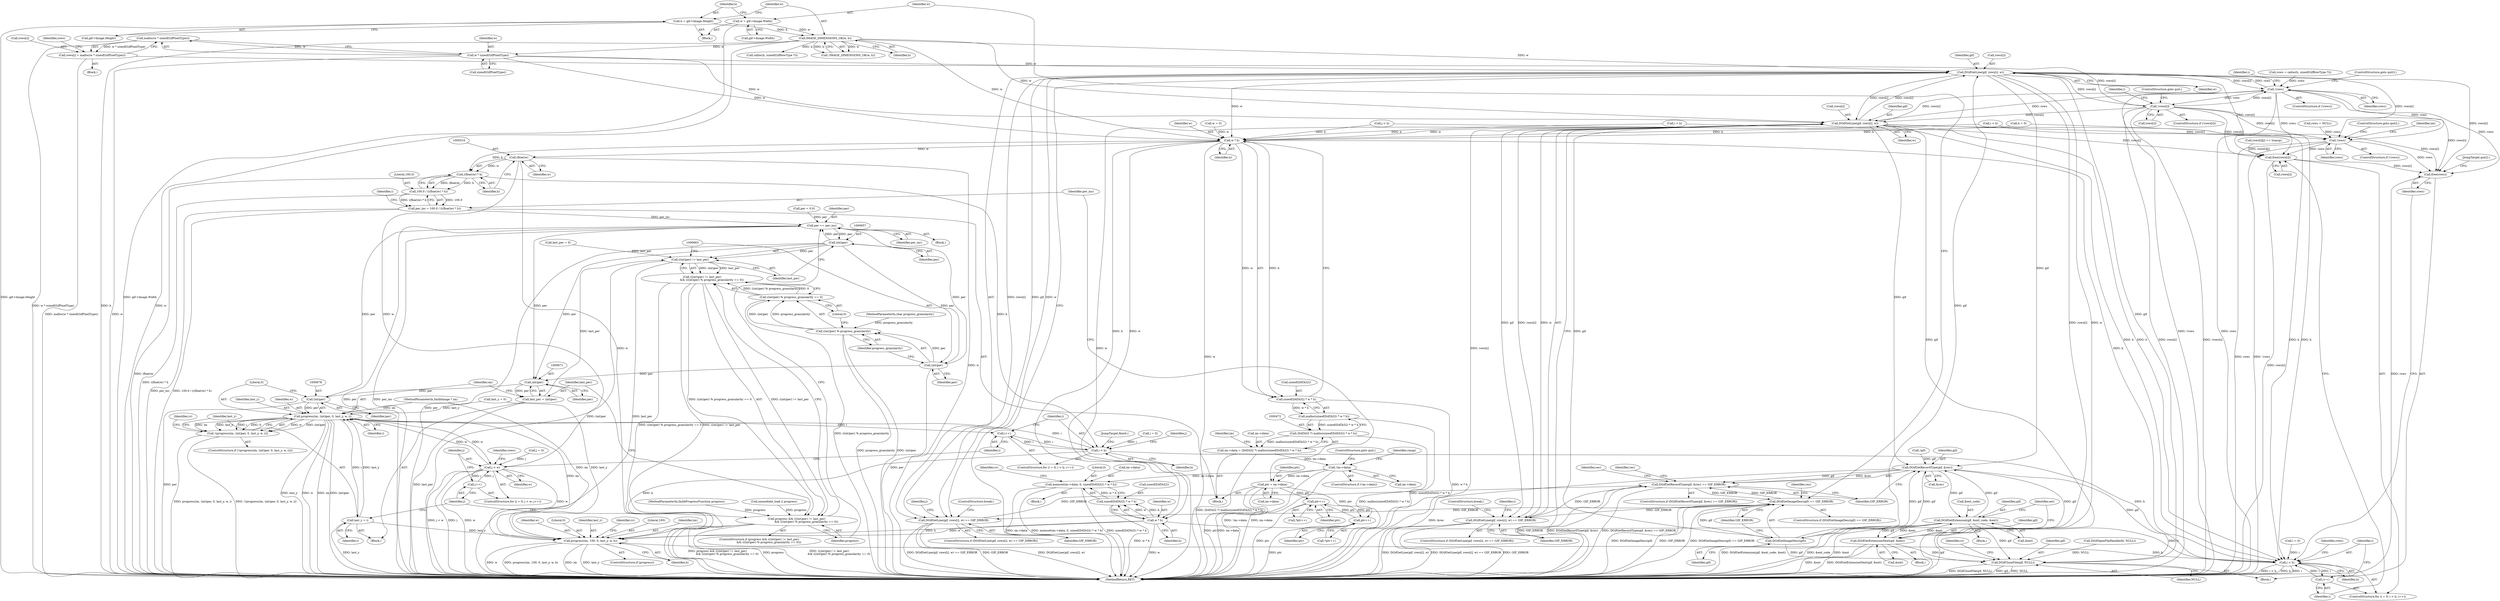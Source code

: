 digraph "0_enlightment_1f9b0b32728803a1578e658cd0955df773e34f49@API" {
"1000277" [label="(Call,malloc(w * sizeof(GifPixelType)))"];
"1000278" [label="(Call,w * sizeof(GifPixelType))"];
"1000249" [label="(Call,IMAGE_DIMENSIONS_OK(w, h))"];
"1000233" [label="(Call,w = gif->Image.Width)"];
"1000240" [label="(Call,h = gif->Image.Height)"];
"1000273" [label="(Call,rows[i] = malloc(w * sizeof(GifPixelType)))"];
"1000283" [label="(Call,!rows[i])"];
"1000260" [label="(Call,!rows)"];
"1000322" [label="(Call,DGifGetLine(gif, rows[i], w))"];
"1000206" [label="(Call,DGifGetRecordType(gif, &rec))"];
"1000205" [label="(Call,DGifGetRecordType(gif, &rec) == GIF_ERROR)"];
"1000224" [label="(Call,DGifGetImageDesc(gif) == GIF_ERROR)"];
"1000321" [label="(Call,DGifGetLine(gif, rows[i], w) == GIF_ERROR)"];
"1000344" [label="(Call,DGifGetLine(gif, rows[i], w) == GIF_ERROR)"];
"1000225" [label="(Call,DGifGetImageDesc(gif))"];
"1000345" [label="(Call,DGifGetLine(gif, rows[i], w))"];
"1000427" [label="(Call,!rows)"];
"1000715" [label="(Call,free(rows[i]))"];
"1000719" [label="(Call,free(rows))"];
"1000477" [label="(Call,w * h)"];
"1000474" [label="(Call,sizeof(DATA32) * w * h)"];
"1000473" [label="(Call,malloc(sizeof(DATA32) * w * h))"];
"1000471" [label="(Call,(DATA32 *) malloc(sizeof(DATA32) * w * h))"];
"1000467" [label="(Call,im->data = (DATA32 *) malloc(sizeof(DATA32) * w * h))"];
"1000481" [label="(Call,!im->data)"];
"1000490" [label="(Call,memset(im->data, 0, sizeof(DATA32) * w * h))"];
"1000505" [label="(Call,ptr = im->data)"];
"1000577" [label="(Call,ptr++)"];
"1000633" [label="(Call,ptr++)"];
"1000498" [label="(Call,w * h)"];
"1000495" [label="(Call,sizeof(DATA32) * w * h)"];
"1000695" [label="(Call,progress(im, 100, 0, last_y, w, h))"];
"1000710" [label="(Call,i < h)"];
"1000713" [label="(Call,i++)"];
"1000515" [label="(Call,(float)w)"];
"1000514" [label="(Call,((float)w) * h)"];
"1000512" [label="(Call,100.0 / (((float)w) * h))"];
"1000510" [label="(Call,per_inc = 100.0 / (((float)w) * h))"];
"1000648" [label="(Call,per += per_inc)"];
"1000656" [label="(Call,(int)per)"];
"1000655" [label="(Call,((int)per) != last_per)"];
"1000654" [label="(Call,(((int)per) != last_per)\n                      && (((int)per) % progress_granularity == 0))"];
"1000652" [label="(Call,progress && (((int)per) != last_per)\n                      && (((int)per) % progress_granularity == 0))"];
"1000662" [label="(Call,(int)per)"];
"1000661" [label="(Call,((int)per) % progress_granularity)"];
"1000660" [label="(Call,((int)per) % progress_granularity == 0)"];
"1000670" [label="(Call,(int)per)"];
"1000668" [label="(Call,last_per = (int)per)"];
"1000677" [label="(Call,(int)per)"];
"1000675" [label="(Call,progress(im, (int)per, 0, last_y, w, i))"];
"1000526" [label="(Call,i++)"];
"1000523" [label="(Call,i < h)"];
"1000533" [label="(Call,j < w)"];
"1000536" [label="(Call,j++)"];
"1000674" [label="(Call,!(progress(im, (int)per, 0, last_y, w, i)))"];
"1000689" [label="(Call,last_y = i)"];
"1000722" [label="(Call,DGifCloseFile(gif, NULL))"];
"1000368" [label="(Call,DGifGetExtension(gif, &ext_code, &ext))"];
"1000402" [label="(Call,DGifGetExtensionNext(gif, &ext))"];
"1000249" [label="(Call,IMAGE_DIMENSIONS_OK(w, h))"];
"1000711" [label="(Identifier,i)"];
"1000494" [label="(Literal,0)"];
"1000265" [label="(Identifier,i)"];
"1000519" [label="(ControlStructure,for (i = 0; i < h; i++))"];
"1000723" [label="(Identifier,gif)"];
"1000482" [label="(Call,im->data)"];
"1000667" [label="(Block,)"];
"1000274" [label="(Call,rows[i])"];
"1000715" [label="(Call,free(rows[i]))"];
"1000699" [label="(Identifier,last_y)"];
"1000681" [label="(Identifier,last_y)"];
"1000515" [label="(Call,(float)w)"];
"1000477" [label="(Call,w * h)"];
"1000672" [label="(Identifier,per)"];
"1000235" [label="(Call,gif->Image.Width)"];
"1000114" [label="(Block,)"];
"1000533" [label="(Call,j < w)"];
"1000375" [label="(Identifier,ext)"];
"1000402" [label="(Call,DGifGetExtensionNext(gif, &ext))"];
"1000475" [label="(Call,sizeof(DATA32))"];
"1000661" [label="(Call,((int)per) % progress_granularity)"];
"1000526" [label="(Call,i++)"];
"1000506" [label="(Identifier,ptr)"];
"1000680" [label="(Literal,0)"];
"1000686" [label="(Identifier,rc)"];
"1000207" [label="(Identifier,gif)"];
"1000362" [label="(Block,)"];
"1000514" [label="(Call,((float)w) * h)"];
"1000230" [label="(Identifier,rec)"];
"1000500" [label="(Identifier,h)"];
"1000376" [label="(Block,)"];
"1000495" [label="(Call,sizeof(DATA32) * w * h)"];
"1000691" [label="(Identifier,i)"];
"1000345" [label="(Call,DGifGetLine(gif, rows[i], w))"];
"1000404" [label="(Call,&ext)"];
"1000485" [label="(ControlStructure,goto quit;)"];
"1000675" [label="(Call,progress(im, (int)per, 0, last_y, w, i))"];
"1000577" [label="(Call,ptr++)"];
"1000505" [label="(Call,ptr = im->data)"];
"1000713" [label="(Call,i++)"];
"1000218" [label="(Identifier,rec)"];
"1000403" [label="(Identifier,gif)"];
"1000271" [label="(Identifier,i)"];
"1000330" [label="(ControlStructure,break;)"];
"1000491" [label="(Call,im->data)"];
"1000139" [label="(Call,h = 0)"];
"1000712" [label="(Identifier,h)"];
"1000658" [label="(Identifier,per)"];
"1000517" [label="(Identifier,w)"];
"1000703" [label="(Identifier,rc)"];
"1000632" [label="(Call,*ptr++)"];
"1000188" [label="(Call,DGifOpenFileHandle(fd, NULL))"];
"1000285" [label="(Identifier,rows)"];
"1000433" [label="(Identifier,im)"];
"1000726" [label="(Identifier,rc)"];
"1000226" [label="(Identifier,gif)"];
"1000206" [label="(Call,DGifGetRecordType(gif, &rec))"];
"1000479" [label="(Identifier,h)"];
"1000683" [label="(Identifier,i)"];
"1000277" [label="(Call,malloc(w * sizeof(GifPixelType)))"];
"1000502" [label="(Identifier,rc)"];
"1000650" [label="(Identifier,per_inc)"];
"1000530" [label="(Call,j = 0)"];
"1000666" [label="(Literal,0)"];
"1000513" [label="(Literal,100.0)"];
"1000204" [label="(ControlStructure,if (DGifGetRecordType(gif, &rec) == GIF_ERROR))"];
"1000634" [label="(Identifier,ptr)"];
"1000478" [label="(Identifier,w)"];
"1000498" [label="(Call,w * h)"];
"1000205" [label="(Call,DGifGetRecordType(gif, &rec) == GIF_ERROR)"];
"1000253" [label="(Call,rows = calloc(h, sizeof(GifRowType *)))"];
"1000311" [label="(Call,j < h)"];
"1000716" [label="(Call,rows[i])"];
"1000255" [label="(Call,calloc(h, sizeof(GifRowType *)))"];
"1000323" [label="(Identifier,gif)"];
"1000677" [label="(Call,(int)per)"];
"1000428" [label="(Identifier,rows)"];
"1000346" [label="(Identifier,gif)"];
"1000531" [label="(Identifier,j)"];
"1000536" [label="(Call,j++)"];
"1000322" [label="(Call,DGifGetLine(gif, rows[i], w))"];
"1000483" [label="(Identifier,im)"];
"1000370" [label="(Call,&ext_code)"];
"1000112" [label="(MethodParameterIn,char progress_granularity)"];
"1000227" [label="(Identifier,GIF_ERROR)"];
"1000224" [label="(Call,DGifGetImageDesc(gif) == GIF_ERROR)"];
"1000222" [label="(Block,)"];
"1000259" [label="(ControlStructure,if (!rows))"];
"1000481" [label="(Call,!im->data)"];
"1000344" [label="(Call,DGifGetLine(gif, rows[i], w) == GIF_ERROR)"];
"1000353" [label="(ControlStructure,break;)"];
"1000499" [label="(Identifier,w)"];
"1000633" [label="(Call,ptr++)"];
"1000697" [label="(Literal,100)"];
"1000280" [label="(Call,sizeof(GifPixelType))"];
"1000535" [label="(Identifier,w)"];
"1000669" [label="(Identifier,last_per)"];
"1000674" [label="(Call,!(progress(im, (int)per, 0, last_y, w, i)))"];
"1000234" [label="(Identifier,w)"];
"1000682" [label="(Identifier,w)"];
"1000351" [label="(Identifier,GIF_ERROR)"];
"1000719" [label="(Call,free(rows))"];
"1000160" [label="(Call,rows = NULL)"];
"1000143" [label="(Call,per = 0.0)"];
"1000521" [label="(Identifier,i)"];
"1000430" [label="(ControlStructure,goto quit2;)"];
"1000474" [label="(Call,sizeof(DATA32) * w * h)"];
"1000710" [label="(Call,i < h)"];
"1000659" [label="(Identifier,last_per)"];
"1000488" [label="(Identifier,cmap)"];
"1000695" [label="(Call,progress(im, 100, 0, last_y, w, h))"];
"1000664" [label="(Identifier,per)"];
"1000324" [label="(Call,rows[i])"];
"1000529" [label="(ControlStructure,for (j = 0; j < w; j++))"];
"1000507" [label="(Call,im->data)"];
"1000279" [label="(Identifier,w)"];
"1000368" [label="(Call,DGifGetExtension(gif, &ext_code, &ext))"];
"1000690" [label="(Identifier,last_y)"];
"1000315" [label="(Identifier,j)"];
"1000110" [label="(MethodParameterIn,ImlibImage * im)"];
"1000537" [label="(Identifier,j)"];
"1000722" [label="(Call,DGifCloseFile(gif, NULL))"];
"1000696" [label="(Identifier,im)"];
"1000692" [label="(JumpTarget,finish:)"];
"1000578" [label="(Identifier,ptr)"];
"1000426" [label="(ControlStructure,if (!rows))"];
"1000240" [label="(Call,h = gif->Image.Height)"];
"1000511" [label="(Identifier,per_inc)"];
"1000328" [label="(Identifier,GIF_ERROR)"];
"1000520" [label="(Call,i = 0)"];
"1000701" [label="(Identifier,h)"];
"1000208" [label="(Call,&rec)"];
"1000320" [label="(ControlStructure,if (DGifGetLine(gif, rows[i], w) == GIF_ERROR))"];
"1000724" [label="(Identifier,NULL)"];
"1000272" [label="(Block,)"];
"1000241" [label="(Identifier,h)"];
"1000510" [label="(Call,per_inc = 100.0 / (((float)w) * h))"];
"1000489" [label="(Block,)"];
"1000721" [label="(JumpTarget,quit2:)"];
"1000192" [label="(Call,!gif)"];
"1000656" [label="(Call,(int)per)"];
"1000210" [label="(Identifier,GIF_ERROR)"];
"1000670" [label="(Call,(int)per)"];
"1000660" [label="(Call,((int)per) % progress_granularity == 0)"];
"1000673" [label="(ControlStructure,if (!(progress(im, (int)per, 0, last_y, w, i))))"];
"1000442" [label="(Call,immediate_load || progress)"];
"1000576" [label="(Call,*ptr++)"];
"1000233" [label="(Call,w = gif->Image.Width)"];
"1000717" [label="(Identifier,rows)"];
"1000689" [label="(Call,last_y = i)"];
"1000706" [label="(ControlStructure,for (i = 0; i < h; i++))"];
"1000720" [label="(Identifier,rows)"];
"1000248" [label="(Call,!IMAGE_DIMENSIONS_OK(w, h))"];
"1000468" [label="(Call,im->data)"];
"1000700" [label="(Identifier,w)"];
"1000327" [label="(Identifier,w)"];
"1000496" [label="(Call,sizeof(DATA32))"];
"1000343" [label="(ControlStructure,if (DGifGetLine(gif, rows[i], w) == GIF_ERROR))"];
"1000648" [label="(Call,per += per_inc)"];
"1000471" [label="(Call,(DATA32 *) malloc(sizeof(DATA32) * w * h))"];
"1000111" [label="(MethodParameterIn,ImlibProgressFunction progress)"];
"1000283" [label="(Call,!rows[i])"];
"1000727" [label="(MethodReturn,RET)"];
"1000652" [label="(Call,progress && (((int)per) != last_per)\n                      && (((int)per) % progress_granularity == 0))"];
"1000655" [label="(Call,((int)per) != last_per)"];
"1000267" [label="(Call,i < h)"];
"1000223" [label="(ControlStructure,if (DGifGetImageDesc(gif) == GIF_ERROR))"];
"1000654" [label="(Call,(((int)per) != last_per)\n                      && (((int)per) % progress_granularity == 0))"];
"1000242" [label="(Call,gif->Image.Height)"];
"1000278" [label="(Call,w * sizeof(GifPixelType))"];
"1000347" [label="(Call,rows[i])"];
"1000251" [label="(Identifier,h)"];
"1000525" [label="(Identifier,h)"];
"1000225" [label="(Call,DGifGetImageDesc(gif))"];
"1000714" [label="(Identifier,i)"];
"1000693" [label="(ControlStructure,if (progress))"];
"1000649" [label="(Identifier,per)"];
"1000369" [label="(Identifier,gif)"];
"1000284" [label="(Call,rows[i])"];
"1000213" [label="(Identifier,rec)"];
"1000512" [label="(Call,100.0 / (((float)w) * h))"];
"1000651" [label="(ControlStructure,if (progress && (((int)per) != last_per)\n                      && (((int)per) % progress_granularity == 0)))"];
"1000534" [label="(Identifier,j)"];
"1000135" [label="(Call,w = 0)"];
"1000480" [label="(ControlStructure,if (!im->data))"];
"1000668" [label="(Call,last_per = (int)per)"];
"1000662" [label="(Call,(int)per)"];
"1000527" [label="(Identifier,i)"];
"1000260" [label="(Call,!rows)"];
"1000427" [label="(Call,!rows)"];
"1000262" [label="(ControlStructure,goto quit2;)"];
"1000152" [label="(Call,last_y = 0)"];
"1000707" [label="(Call,i = 0)"];
"1000679" [label="(Identifier,per)"];
"1000540" [label="(Call,rows[i][j] == transp)"];
"1000282" [label="(ControlStructure,if (!rows[i]))"];
"1000287" [label="(ControlStructure,goto quit;)"];
"1000524" [label="(Identifier,i)"];
"1000350" [label="(Identifier,w)"];
"1000467" [label="(Call,im->data = (DATA32 *) malloc(sizeof(DATA32) * w * h))"];
"1000698" [label="(Literal,0)"];
"1000676" [label="(Identifier,im)"];
"1000273" [label="(Call,rows[i] = malloc(w * sizeof(GifPixelType)))"];
"1000445" [label="(Block,)"];
"1000337" [label="(Call,i < h)"];
"1000538" [label="(Block,)"];
"1000261" [label="(Identifier,rows)"];
"1000321" [label="(Call,DGifGetLine(gif, rows[i], w) == GIF_ERROR)"];
"1000341" [label="(Identifier,i)"];
"1000665" [label="(Identifier,progress_granularity)"];
"1000543" [label="(Identifier,rows)"];
"1000518" [label="(Identifier,h)"];
"1000372" [label="(Call,&ext)"];
"1000250" [label="(Identifier,w)"];
"1000523" [label="(Call,i < h)"];
"1000148" [label="(Call,last_per = 0)"];
"1000473" [label="(Call,malloc(sizeof(DATA32) * w * h))"];
"1000653" [label="(Identifier,progress)"];
"1000490" [label="(Call,memset(im->data, 0, sizeof(DATA32) * w * h))"];
"1000277" -> "1000273"  [label="AST: "];
"1000277" -> "1000278"  [label="CFG: "];
"1000278" -> "1000277"  [label="AST: "];
"1000273" -> "1000277"  [label="CFG: "];
"1000277" -> "1000727"  [label="DDG: w * sizeof(GifPixelType)"];
"1000277" -> "1000273"  [label="DDG: w * sizeof(GifPixelType)"];
"1000278" -> "1000277"  [label="DDG: w"];
"1000278" -> "1000280"  [label="CFG: "];
"1000279" -> "1000278"  [label="AST: "];
"1000280" -> "1000278"  [label="AST: "];
"1000278" -> "1000727"  [label="DDG: w"];
"1000249" -> "1000278"  [label="DDG: w"];
"1000278" -> "1000322"  [label="DDG: w"];
"1000278" -> "1000345"  [label="DDG: w"];
"1000278" -> "1000477"  [label="DDG: w"];
"1000249" -> "1000248"  [label="AST: "];
"1000249" -> "1000251"  [label="CFG: "];
"1000250" -> "1000249"  [label="AST: "];
"1000251" -> "1000249"  [label="AST: "];
"1000248" -> "1000249"  [label="CFG: "];
"1000249" -> "1000727"  [label="DDG: h"];
"1000249" -> "1000727"  [label="DDG: w"];
"1000249" -> "1000248"  [label="DDG: w"];
"1000249" -> "1000248"  [label="DDG: h"];
"1000233" -> "1000249"  [label="DDG: w"];
"1000240" -> "1000249"  [label="DDG: h"];
"1000249" -> "1000255"  [label="DDG: h"];
"1000249" -> "1000322"  [label="DDG: w"];
"1000249" -> "1000345"  [label="DDG: w"];
"1000249" -> "1000477"  [label="DDG: w"];
"1000233" -> "1000222"  [label="AST: "];
"1000233" -> "1000235"  [label="CFG: "];
"1000234" -> "1000233"  [label="AST: "];
"1000235" -> "1000233"  [label="AST: "];
"1000241" -> "1000233"  [label="CFG: "];
"1000233" -> "1000727"  [label="DDG: gif->Image.Width"];
"1000240" -> "1000222"  [label="AST: "];
"1000240" -> "1000242"  [label="CFG: "];
"1000241" -> "1000240"  [label="AST: "];
"1000242" -> "1000240"  [label="AST: "];
"1000250" -> "1000240"  [label="CFG: "];
"1000240" -> "1000727"  [label="DDG: gif->Image.Height"];
"1000273" -> "1000272"  [label="AST: "];
"1000274" -> "1000273"  [label="AST: "];
"1000285" -> "1000273"  [label="CFG: "];
"1000273" -> "1000727"  [label="DDG: malloc(w * sizeof(GifPixelType))"];
"1000273" -> "1000283"  [label="DDG: rows[i]"];
"1000283" -> "1000282"  [label="AST: "];
"1000283" -> "1000284"  [label="CFG: "];
"1000284" -> "1000283"  [label="AST: "];
"1000287" -> "1000283"  [label="CFG: "];
"1000271" -> "1000283"  [label="CFG: "];
"1000283" -> "1000727"  [label="DDG: rows[i]"];
"1000283" -> "1000727"  [label="DDG: !rows[i]"];
"1000283" -> "1000260"  [label="DDG: rows[i]"];
"1000260" -> "1000283"  [label="DDG: rows"];
"1000283" -> "1000322"  [label="DDG: rows[i]"];
"1000283" -> "1000345"  [label="DDG: rows[i]"];
"1000283" -> "1000427"  [label="DDG: rows[i]"];
"1000283" -> "1000715"  [label="DDG: rows[i]"];
"1000283" -> "1000719"  [label="DDG: rows[i]"];
"1000260" -> "1000259"  [label="AST: "];
"1000260" -> "1000261"  [label="CFG: "];
"1000261" -> "1000260"  [label="AST: "];
"1000262" -> "1000260"  [label="CFG: "];
"1000265" -> "1000260"  [label="CFG: "];
"1000260" -> "1000727"  [label="DDG: !rows"];
"1000260" -> "1000727"  [label="DDG: rows"];
"1000253" -> "1000260"  [label="DDG: rows"];
"1000345" -> "1000260"  [label="DDG: rows[i]"];
"1000322" -> "1000260"  [label="DDG: rows[i]"];
"1000260" -> "1000322"  [label="DDG: rows"];
"1000260" -> "1000345"  [label="DDG: rows"];
"1000260" -> "1000427"  [label="DDG: rows"];
"1000260" -> "1000715"  [label="DDG: rows"];
"1000260" -> "1000719"  [label="DDG: rows"];
"1000322" -> "1000321"  [label="AST: "];
"1000322" -> "1000327"  [label="CFG: "];
"1000323" -> "1000322"  [label="AST: "];
"1000324" -> "1000322"  [label="AST: "];
"1000327" -> "1000322"  [label="AST: "];
"1000328" -> "1000322"  [label="CFG: "];
"1000322" -> "1000727"  [label="DDG: rows[i]"];
"1000322" -> "1000727"  [label="DDG: w"];
"1000322" -> "1000206"  [label="DDG: gif"];
"1000322" -> "1000321"  [label="DDG: gif"];
"1000322" -> "1000321"  [label="DDG: rows[i]"];
"1000322" -> "1000321"  [label="DDG: w"];
"1000225" -> "1000322"  [label="DDG: gif"];
"1000345" -> "1000322"  [label="DDG: rows[i]"];
"1000322" -> "1000345"  [label="DDG: rows[i]"];
"1000322" -> "1000427"  [label="DDG: rows[i]"];
"1000322" -> "1000477"  [label="DDG: w"];
"1000322" -> "1000715"  [label="DDG: rows[i]"];
"1000322" -> "1000719"  [label="DDG: rows[i]"];
"1000322" -> "1000722"  [label="DDG: gif"];
"1000206" -> "1000205"  [label="AST: "];
"1000206" -> "1000208"  [label="CFG: "];
"1000207" -> "1000206"  [label="AST: "];
"1000208" -> "1000206"  [label="AST: "];
"1000210" -> "1000206"  [label="CFG: "];
"1000206" -> "1000727"  [label="DDG: &rec"];
"1000206" -> "1000205"  [label="DDG: gif"];
"1000206" -> "1000205"  [label="DDG: &rec"];
"1000368" -> "1000206"  [label="DDG: gif"];
"1000225" -> "1000206"  [label="DDG: gif"];
"1000402" -> "1000206"  [label="DDG: gif"];
"1000192" -> "1000206"  [label="DDG: gif"];
"1000345" -> "1000206"  [label="DDG: gif"];
"1000206" -> "1000225"  [label="DDG: gif"];
"1000206" -> "1000368"  [label="DDG: gif"];
"1000206" -> "1000722"  [label="DDG: gif"];
"1000205" -> "1000204"  [label="AST: "];
"1000205" -> "1000210"  [label="CFG: "];
"1000210" -> "1000205"  [label="AST: "];
"1000213" -> "1000205"  [label="CFG: "];
"1000218" -> "1000205"  [label="CFG: "];
"1000205" -> "1000727"  [label="DDG: GIF_ERROR"];
"1000205" -> "1000727"  [label="DDG: DGifGetRecordType(gif, &rec)"];
"1000205" -> "1000727"  [label="DDG: DGifGetRecordType(gif, &rec) == GIF_ERROR"];
"1000224" -> "1000205"  [label="DDG: GIF_ERROR"];
"1000344" -> "1000205"  [label="DDG: GIF_ERROR"];
"1000321" -> "1000205"  [label="DDG: GIF_ERROR"];
"1000205" -> "1000224"  [label="DDG: GIF_ERROR"];
"1000224" -> "1000223"  [label="AST: "];
"1000224" -> "1000227"  [label="CFG: "];
"1000225" -> "1000224"  [label="AST: "];
"1000227" -> "1000224"  [label="AST: "];
"1000230" -> "1000224"  [label="CFG: "];
"1000234" -> "1000224"  [label="CFG: "];
"1000224" -> "1000727"  [label="DDG: DGifGetImageDesc(gif)"];
"1000224" -> "1000727"  [label="DDG: GIF_ERROR"];
"1000224" -> "1000727"  [label="DDG: DGifGetImageDesc(gif) == GIF_ERROR"];
"1000225" -> "1000224"  [label="DDG: gif"];
"1000224" -> "1000321"  [label="DDG: GIF_ERROR"];
"1000224" -> "1000344"  [label="DDG: GIF_ERROR"];
"1000321" -> "1000320"  [label="AST: "];
"1000321" -> "1000328"  [label="CFG: "];
"1000328" -> "1000321"  [label="AST: "];
"1000330" -> "1000321"  [label="CFG: "];
"1000315" -> "1000321"  [label="CFG: "];
"1000321" -> "1000727"  [label="DDG: GIF_ERROR"];
"1000321" -> "1000727"  [label="DDG: DGifGetLine(gif, rows[i], w)"];
"1000321" -> "1000727"  [label="DDG: DGifGetLine(gif, rows[i], w) == GIF_ERROR"];
"1000344" -> "1000343"  [label="AST: "];
"1000344" -> "1000351"  [label="CFG: "];
"1000345" -> "1000344"  [label="AST: "];
"1000351" -> "1000344"  [label="AST: "];
"1000353" -> "1000344"  [label="CFG: "];
"1000341" -> "1000344"  [label="CFG: "];
"1000344" -> "1000727"  [label="DDG: DGifGetLine(gif, rows[i], w) == GIF_ERROR"];
"1000344" -> "1000727"  [label="DDG: GIF_ERROR"];
"1000344" -> "1000727"  [label="DDG: DGifGetLine(gif, rows[i], w)"];
"1000345" -> "1000344"  [label="DDG: gif"];
"1000345" -> "1000344"  [label="DDG: rows[i]"];
"1000345" -> "1000344"  [label="DDG: w"];
"1000225" -> "1000226"  [label="CFG: "];
"1000226" -> "1000225"  [label="AST: "];
"1000227" -> "1000225"  [label="CFG: "];
"1000225" -> "1000345"  [label="DDG: gif"];
"1000225" -> "1000722"  [label="DDG: gif"];
"1000345" -> "1000350"  [label="CFG: "];
"1000346" -> "1000345"  [label="AST: "];
"1000347" -> "1000345"  [label="AST: "];
"1000350" -> "1000345"  [label="AST: "];
"1000351" -> "1000345"  [label="CFG: "];
"1000345" -> "1000727"  [label="DDG: rows[i]"];
"1000345" -> "1000727"  [label="DDG: w"];
"1000345" -> "1000427"  [label="DDG: rows[i]"];
"1000345" -> "1000477"  [label="DDG: w"];
"1000345" -> "1000715"  [label="DDG: rows[i]"];
"1000345" -> "1000719"  [label="DDG: rows[i]"];
"1000345" -> "1000722"  [label="DDG: gif"];
"1000427" -> "1000426"  [label="AST: "];
"1000427" -> "1000428"  [label="CFG: "];
"1000428" -> "1000427"  [label="AST: "];
"1000430" -> "1000427"  [label="CFG: "];
"1000433" -> "1000427"  [label="CFG: "];
"1000427" -> "1000727"  [label="DDG: rows"];
"1000427" -> "1000727"  [label="DDG: !rows"];
"1000160" -> "1000427"  [label="DDG: rows"];
"1000427" -> "1000715"  [label="DDG: rows"];
"1000427" -> "1000719"  [label="DDG: rows"];
"1000715" -> "1000706"  [label="AST: "];
"1000715" -> "1000716"  [label="CFG: "];
"1000716" -> "1000715"  [label="AST: "];
"1000714" -> "1000715"  [label="CFG: "];
"1000715" -> "1000727"  [label="DDG: rows[i]"];
"1000540" -> "1000715"  [label="DDG: rows[i][j]"];
"1000715" -> "1000719"  [label="DDG: rows[i]"];
"1000719" -> "1000114"  [label="AST: "];
"1000719" -> "1000720"  [label="CFG: "];
"1000720" -> "1000719"  [label="AST: "];
"1000721" -> "1000719"  [label="CFG: "];
"1000719" -> "1000727"  [label="DDG: rows"];
"1000477" -> "1000474"  [label="AST: "];
"1000477" -> "1000479"  [label="CFG: "];
"1000478" -> "1000477"  [label="AST: "];
"1000479" -> "1000477"  [label="AST: "];
"1000474" -> "1000477"  [label="CFG: "];
"1000477" -> "1000727"  [label="DDG: w"];
"1000477" -> "1000474"  [label="DDG: w"];
"1000477" -> "1000474"  [label="DDG: h"];
"1000135" -> "1000477"  [label="DDG: w"];
"1000337" -> "1000477"  [label="DDG: h"];
"1000311" -> "1000477"  [label="DDG: h"];
"1000267" -> "1000477"  [label="DDG: h"];
"1000139" -> "1000477"  [label="DDG: h"];
"1000477" -> "1000498"  [label="DDG: w"];
"1000477" -> "1000498"  [label="DDG: h"];
"1000477" -> "1000515"  [label="DDG: w"];
"1000477" -> "1000514"  [label="DDG: h"];
"1000477" -> "1000710"  [label="DDG: h"];
"1000474" -> "1000473"  [label="AST: "];
"1000475" -> "1000474"  [label="AST: "];
"1000473" -> "1000474"  [label="CFG: "];
"1000474" -> "1000727"  [label="DDG: w * h"];
"1000474" -> "1000473"  [label="DDG: w * h"];
"1000473" -> "1000471"  [label="AST: "];
"1000471" -> "1000473"  [label="CFG: "];
"1000473" -> "1000727"  [label="DDG: sizeof(DATA32) * w * h"];
"1000473" -> "1000471"  [label="DDG: sizeof(DATA32) * w * h"];
"1000471" -> "1000467"  [label="AST: "];
"1000472" -> "1000471"  [label="AST: "];
"1000467" -> "1000471"  [label="CFG: "];
"1000471" -> "1000727"  [label="DDG: malloc(sizeof(DATA32) * w * h)"];
"1000471" -> "1000467"  [label="DDG: malloc(sizeof(DATA32) * w * h)"];
"1000467" -> "1000445"  [label="AST: "];
"1000468" -> "1000467"  [label="AST: "];
"1000483" -> "1000467"  [label="CFG: "];
"1000467" -> "1000727"  [label="DDG: (DATA32 *) malloc(sizeof(DATA32) * w * h)"];
"1000467" -> "1000481"  [label="DDG: im->data"];
"1000481" -> "1000480"  [label="AST: "];
"1000481" -> "1000482"  [label="CFG: "];
"1000482" -> "1000481"  [label="AST: "];
"1000485" -> "1000481"  [label="CFG: "];
"1000488" -> "1000481"  [label="CFG: "];
"1000481" -> "1000727"  [label="DDG: !im->data"];
"1000481" -> "1000727"  [label="DDG: im->data"];
"1000481" -> "1000490"  [label="DDG: im->data"];
"1000481" -> "1000505"  [label="DDG: im->data"];
"1000490" -> "1000489"  [label="AST: "];
"1000490" -> "1000495"  [label="CFG: "];
"1000491" -> "1000490"  [label="AST: "];
"1000494" -> "1000490"  [label="AST: "];
"1000495" -> "1000490"  [label="AST: "];
"1000502" -> "1000490"  [label="CFG: "];
"1000490" -> "1000727"  [label="DDG: sizeof(DATA32) * w * h"];
"1000490" -> "1000727"  [label="DDG: im->data"];
"1000490" -> "1000727"  [label="DDG: memset(im->data, 0, sizeof(DATA32) * w * h)"];
"1000495" -> "1000490"  [label="DDG: w * h"];
"1000505" -> "1000445"  [label="AST: "];
"1000505" -> "1000507"  [label="CFG: "];
"1000506" -> "1000505"  [label="AST: "];
"1000507" -> "1000505"  [label="AST: "];
"1000511" -> "1000505"  [label="CFG: "];
"1000505" -> "1000727"  [label="DDG: ptr"];
"1000505" -> "1000727"  [label="DDG: im->data"];
"1000505" -> "1000577"  [label="DDG: ptr"];
"1000505" -> "1000633"  [label="DDG: ptr"];
"1000577" -> "1000576"  [label="AST: "];
"1000577" -> "1000578"  [label="CFG: "];
"1000578" -> "1000577"  [label="AST: "];
"1000576" -> "1000577"  [label="CFG: "];
"1000577" -> "1000727"  [label="DDG: ptr"];
"1000633" -> "1000577"  [label="DDG: ptr"];
"1000577" -> "1000633"  [label="DDG: ptr"];
"1000633" -> "1000632"  [label="AST: "];
"1000633" -> "1000634"  [label="CFG: "];
"1000634" -> "1000633"  [label="AST: "];
"1000632" -> "1000633"  [label="CFG: "];
"1000633" -> "1000727"  [label="DDG: ptr"];
"1000498" -> "1000495"  [label="AST: "];
"1000498" -> "1000500"  [label="CFG: "];
"1000499" -> "1000498"  [label="AST: "];
"1000500" -> "1000498"  [label="AST: "];
"1000495" -> "1000498"  [label="CFG: "];
"1000498" -> "1000727"  [label="DDG: w"];
"1000498" -> "1000495"  [label="DDG: w"];
"1000498" -> "1000495"  [label="DDG: h"];
"1000498" -> "1000695"  [label="DDG: w"];
"1000498" -> "1000695"  [label="DDG: h"];
"1000498" -> "1000710"  [label="DDG: h"];
"1000496" -> "1000495"  [label="AST: "];
"1000495" -> "1000727"  [label="DDG: w * h"];
"1000695" -> "1000693"  [label="AST: "];
"1000695" -> "1000701"  [label="CFG: "];
"1000696" -> "1000695"  [label="AST: "];
"1000697" -> "1000695"  [label="AST: "];
"1000698" -> "1000695"  [label="AST: "];
"1000699" -> "1000695"  [label="AST: "];
"1000700" -> "1000695"  [label="AST: "];
"1000701" -> "1000695"  [label="AST: "];
"1000703" -> "1000695"  [label="CFG: "];
"1000695" -> "1000727"  [label="DDG: w"];
"1000695" -> "1000727"  [label="DDG: progress(im, 100, 0, last_y, w, h)"];
"1000695" -> "1000727"  [label="DDG: im"];
"1000695" -> "1000727"  [label="DDG: last_y"];
"1000675" -> "1000695"  [label="DDG: im"];
"1000110" -> "1000695"  [label="DDG: im"];
"1000689" -> "1000695"  [label="DDG: last_y"];
"1000152" -> "1000695"  [label="DDG: last_y"];
"1000533" -> "1000695"  [label="DDG: w"];
"1000515" -> "1000695"  [label="DDG: w"];
"1000523" -> "1000695"  [label="DDG: h"];
"1000695" -> "1000710"  [label="DDG: h"];
"1000710" -> "1000706"  [label="AST: "];
"1000710" -> "1000712"  [label="CFG: "];
"1000711" -> "1000710"  [label="AST: "];
"1000712" -> "1000710"  [label="AST: "];
"1000717" -> "1000710"  [label="CFG: "];
"1000720" -> "1000710"  [label="CFG: "];
"1000710" -> "1000727"  [label="DDG: i"];
"1000710" -> "1000727"  [label="DDG: h"];
"1000710" -> "1000727"  [label="DDG: i < h"];
"1000713" -> "1000710"  [label="DDG: i"];
"1000707" -> "1000710"  [label="DDG: i"];
"1000311" -> "1000710"  [label="DDG: h"];
"1000337" -> "1000710"  [label="DDG: h"];
"1000523" -> "1000710"  [label="DDG: h"];
"1000267" -> "1000710"  [label="DDG: h"];
"1000139" -> "1000710"  [label="DDG: h"];
"1000710" -> "1000713"  [label="DDG: i"];
"1000713" -> "1000706"  [label="AST: "];
"1000713" -> "1000714"  [label="CFG: "];
"1000714" -> "1000713"  [label="AST: "];
"1000711" -> "1000713"  [label="CFG: "];
"1000515" -> "1000514"  [label="AST: "];
"1000515" -> "1000517"  [label="CFG: "];
"1000516" -> "1000515"  [label="AST: "];
"1000517" -> "1000515"  [label="AST: "];
"1000518" -> "1000515"  [label="CFG: "];
"1000515" -> "1000727"  [label="DDG: w"];
"1000515" -> "1000514"  [label="DDG: w"];
"1000515" -> "1000533"  [label="DDG: w"];
"1000514" -> "1000512"  [label="AST: "];
"1000514" -> "1000518"  [label="CFG: "];
"1000518" -> "1000514"  [label="AST: "];
"1000512" -> "1000514"  [label="CFG: "];
"1000514" -> "1000727"  [label="DDG: (float)w"];
"1000514" -> "1000512"  [label="DDG: (float)w"];
"1000514" -> "1000512"  [label="DDG: h"];
"1000514" -> "1000523"  [label="DDG: h"];
"1000512" -> "1000510"  [label="AST: "];
"1000513" -> "1000512"  [label="AST: "];
"1000510" -> "1000512"  [label="CFG: "];
"1000512" -> "1000727"  [label="DDG: ((float)w) * h"];
"1000512" -> "1000510"  [label="DDG: 100.0"];
"1000512" -> "1000510"  [label="DDG: ((float)w) * h"];
"1000510" -> "1000445"  [label="AST: "];
"1000511" -> "1000510"  [label="AST: "];
"1000521" -> "1000510"  [label="CFG: "];
"1000510" -> "1000727"  [label="DDG: per_inc"];
"1000510" -> "1000727"  [label="DDG: 100.0 / (((float)w) * h)"];
"1000510" -> "1000648"  [label="DDG: per_inc"];
"1000648" -> "1000538"  [label="AST: "];
"1000648" -> "1000650"  [label="CFG: "];
"1000649" -> "1000648"  [label="AST: "];
"1000650" -> "1000648"  [label="AST: "];
"1000653" -> "1000648"  [label="CFG: "];
"1000648" -> "1000727"  [label="DDG: per_inc"];
"1000648" -> "1000727"  [label="DDG: per"];
"1000662" -> "1000648"  [label="DDG: per"];
"1000677" -> "1000648"  [label="DDG: per"];
"1000143" -> "1000648"  [label="DDG: per"];
"1000656" -> "1000648"  [label="DDG: per"];
"1000648" -> "1000656"  [label="DDG: per"];
"1000648" -> "1000670"  [label="DDG: per"];
"1000656" -> "1000655"  [label="AST: "];
"1000656" -> "1000658"  [label="CFG: "];
"1000657" -> "1000656"  [label="AST: "];
"1000658" -> "1000656"  [label="AST: "];
"1000659" -> "1000656"  [label="CFG: "];
"1000656" -> "1000727"  [label="DDG: per"];
"1000656" -> "1000655"  [label="DDG: per"];
"1000656" -> "1000662"  [label="DDG: per"];
"1000656" -> "1000670"  [label="DDG: per"];
"1000655" -> "1000654"  [label="AST: "];
"1000655" -> "1000659"  [label="CFG: "];
"1000659" -> "1000655"  [label="AST: "];
"1000663" -> "1000655"  [label="CFG: "];
"1000654" -> "1000655"  [label="CFG: "];
"1000655" -> "1000727"  [label="DDG: (int)per"];
"1000655" -> "1000727"  [label="DDG: last_per"];
"1000655" -> "1000654"  [label="DDG: (int)per"];
"1000655" -> "1000654"  [label="DDG: last_per"];
"1000148" -> "1000655"  [label="DDG: last_per"];
"1000668" -> "1000655"  [label="DDG: last_per"];
"1000654" -> "1000652"  [label="AST: "];
"1000654" -> "1000660"  [label="CFG: "];
"1000660" -> "1000654"  [label="AST: "];
"1000652" -> "1000654"  [label="CFG: "];
"1000654" -> "1000727"  [label="DDG: ((int)per) != last_per"];
"1000654" -> "1000727"  [label="DDG: ((int)per) % progress_granularity == 0"];
"1000654" -> "1000652"  [label="DDG: ((int)per) != last_per"];
"1000654" -> "1000652"  [label="DDG: ((int)per) % progress_granularity == 0"];
"1000660" -> "1000654"  [label="DDG: ((int)per) % progress_granularity"];
"1000660" -> "1000654"  [label="DDG: 0"];
"1000652" -> "1000651"  [label="AST: "];
"1000652" -> "1000653"  [label="CFG: "];
"1000653" -> "1000652"  [label="AST: "];
"1000669" -> "1000652"  [label="CFG: "];
"1000537" -> "1000652"  [label="CFG: "];
"1000652" -> "1000727"  [label="DDG: progress && (((int)per) != last_per)\n                      && (((int)per) % progress_granularity == 0)"];
"1000652" -> "1000727"  [label="DDG: progress"];
"1000652" -> "1000727"  [label="DDG: (((int)per) != last_per)\n                      && (((int)per) % progress_granularity == 0)"];
"1000442" -> "1000652"  [label="DDG: progress"];
"1000111" -> "1000652"  [label="DDG: progress"];
"1000662" -> "1000661"  [label="AST: "];
"1000662" -> "1000664"  [label="CFG: "];
"1000663" -> "1000662"  [label="AST: "];
"1000664" -> "1000662"  [label="AST: "];
"1000665" -> "1000662"  [label="CFG: "];
"1000662" -> "1000727"  [label="DDG: per"];
"1000662" -> "1000661"  [label="DDG: per"];
"1000662" -> "1000670"  [label="DDG: per"];
"1000661" -> "1000660"  [label="AST: "];
"1000661" -> "1000665"  [label="CFG: "];
"1000665" -> "1000661"  [label="AST: "];
"1000666" -> "1000661"  [label="CFG: "];
"1000661" -> "1000727"  [label="DDG: (int)per"];
"1000661" -> "1000727"  [label="DDG: progress_granularity"];
"1000661" -> "1000660"  [label="DDG: (int)per"];
"1000661" -> "1000660"  [label="DDG: progress_granularity"];
"1000112" -> "1000661"  [label="DDG: progress_granularity"];
"1000660" -> "1000666"  [label="CFG: "];
"1000666" -> "1000660"  [label="AST: "];
"1000660" -> "1000727"  [label="DDG: ((int)per) % progress_granularity"];
"1000670" -> "1000668"  [label="AST: "];
"1000670" -> "1000672"  [label="CFG: "];
"1000671" -> "1000670"  [label="AST: "];
"1000672" -> "1000670"  [label="AST: "];
"1000668" -> "1000670"  [label="CFG: "];
"1000670" -> "1000668"  [label="DDG: per"];
"1000670" -> "1000677"  [label="DDG: per"];
"1000668" -> "1000667"  [label="AST: "];
"1000669" -> "1000668"  [label="AST: "];
"1000676" -> "1000668"  [label="CFG: "];
"1000668" -> "1000727"  [label="DDG: last_per"];
"1000677" -> "1000675"  [label="AST: "];
"1000677" -> "1000679"  [label="CFG: "];
"1000678" -> "1000677"  [label="AST: "];
"1000679" -> "1000677"  [label="AST: "];
"1000680" -> "1000677"  [label="CFG: "];
"1000677" -> "1000727"  [label="DDG: per"];
"1000677" -> "1000675"  [label="DDG: per"];
"1000675" -> "1000674"  [label="AST: "];
"1000675" -> "1000683"  [label="CFG: "];
"1000676" -> "1000675"  [label="AST: "];
"1000680" -> "1000675"  [label="AST: "];
"1000681" -> "1000675"  [label="AST: "];
"1000682" -> "1000675"  [label="AST: "];
"1000683" -> "1000675"  [label="AST: "];
"1000674" -> "1000675"  [label="CFG: "];
"1000675" -> "1000727"  [label="DDG: last_y"];
"1000675" -> "1000727"  [label="DDG: w"];
"1000675" -> "1000727"  [label="DDG: im"];
"1000675" -> "1000727"  [label="DDG: (int)per"];
"1000675" -> "1000526"  [label="DDG: i"];
"1000675" -> "1000533"  [label="DDG: w"];
"1000675" -> "1000674"  [label="DDG: w"];
"1000675" -> "1000674"  [label="DDG: (int)per"];
"1000675" -> "1000674"  [label="DDG: im"];
"1000675" -> "1000674"  [label="DDG: last_y"];
"1000675" -> "1000674"  [label="DDG: i"];
"1000675" -> "1000674"  [label="DDG: 0"];
"1000110" -> "1000675"  [label="DDG: im"];
"1000689" -> "1000675"  [label="DDG: last_y"];
"1000152" -> "1000675"  [label="DDG: last_y"];
"1000533" -> "1000675"  [label="DDG: w"];
"1000523" -> "1000675"  [label="DDG: i"];
"1000675" -> "1000689"  [label="DDG: i"];
"1000526" -> "1000519"  [label="AST: "];
"1000526" -> "1000527"  [label="CFG: "];
"1000527" -> "1000526"  [label="AST: "];
"1000524" -> "1000526"  [label="CFG: "];
"1000526" -> "1000523"  [label="DDG: i"];
"1000523" -> "1000526"  [label="DDG: i"];
"1000523" -> "1000519"  [label="AST: "];
"1000523" -> "1000525"  [label="CFG: "];
"1000524" -> "1000523"  [label="AST: "];
"1000525" -> "1000523"  [label="AST: "];
"1000531" -> "1000523"  [label="CFG: "];
"1000692" -> "1000523"  [label="CFG: "];
"1000520" -> "1000523"  [label="DDG: i"];
"1000533" -> "1000529"  [label="AST: "];
"1000533" -> "1000535"  [label="CFG: "];
"1000534" -> "1000533"  [label="AST: "];
"1000535" -> "1000533"  [label="AST: "];
"1000543" -> "1000533"  [label="CFG: "];
"1000527" -> "1000533"  [label="CFG: "];
"1000533" -> "1000727"  [label="DDG: j < w"];
"1000533" -> "1000727"  [label="DDG: j"];
"1000533" -> "1000727"  [label="DDG: w"];
"1000530" -> "1000533"  [label="DDG: j"];
"1000536" -> "1000533"  [label="DDG: j"];
"1000533" -> "1000536"  [label="DDG: j"];
"1000536" -> "1000529"  [label="AST: "];
"1000536" -> "1000537"  [label="CFG: "];
"1000537" -> "1000536"  [label="AST: "];
"1000534" -> "1000536"  [label="CFG: "];
"1000674" -> "1000673"  [label="AST: "];
"1000686" -> "1000674"  [label="CFG: "];
"1000690" -> "1000674"  [label="CFG: "];
"1000674" -> "1000727"  [label="DDG: progress(im, (int)per, 0, last_y, w, i)"];
"1000674" -> "1000727"  [label="DDG: !(progress(im, (int)per, 0, last_y, w, i))"];
"1000689" -> "1000667"  [label="AST: "];
"1000689" -> "1000691"  [label="CFG: "];
"1000690" -> "1000689"  [label="AST: "];
"1000691" -> "1000689"  [label="AST: "];
"1000537" -> "1000689"  [label="CFG: "];
"1000689" -> "1000727"  [label="DDG: last_y"];
"1000722" -> "1000114"  [label="AST: "];
"1000722" -> "1000724"  [label="CFG: "];
"1000723" -> "1000722"  [label="AST: "];
"1000724" -> "1000722"  [label="AST: "];
"1000726" -> "1000722"  [label="CFG: "];
"1000722" -> "1000727"  [label="DDG: NULL"];
"1000722" -> "1000727"  [label="DDG: DGifCloseFile(gif, NULL)"];
"1000722" -> "1000727"  [label="DDG: gif"];
"1000368" -> "1000722"  [label="DDG: gif"];
"1000402" -> "1000722"  [label="DDG: gif"];
"1000188" -> "1000722"  [label="DDG: NULL"];
"1000368" -> "1000362"  [label="AST: "];
"1000368" -> "1000372"  [label="CFG: "];
"1000369" -> "1000368"  [label="AST: "];
"1000370" -> "1000368"  [label="AST: "];
"1000372" -> "1000368"  [label="AST: "];
"1000375" -> "1000368"  [label="CFG: "];
"1000368" -> "1000727"  [label="DDG: &ext_code"];
"1000368" -> "1000727"  [label="DDG: DGifGetExtension(gif, &ext_code, &ext)"];
"1000368" -> "1000727"  [label="DDG: &ext"];
"1000402" -> "1000368"  [label="DDG: &ext"];
"1000368" -> "1000402"  [label="DDG: gif"];
"1000368" -> "1000402"  [label="DDG: &ext"];
"1000402" -> "1000376"  [label="AST: "];
"1000402" -> "1000404"  [label="CFG: "];
"1000403" -> "1000402"  [label="AST: "];
"1000404" -> "1000402"  [label="AST: "];
"1000375" -> "1000402"  [label="CFG: "];
"1000402" -> "1000727"  [label="DDG: &ext"];
"1000402" -> "1000727"  [label="DDG: DGifGetExtensionNext(gif, &ext)"];
}
